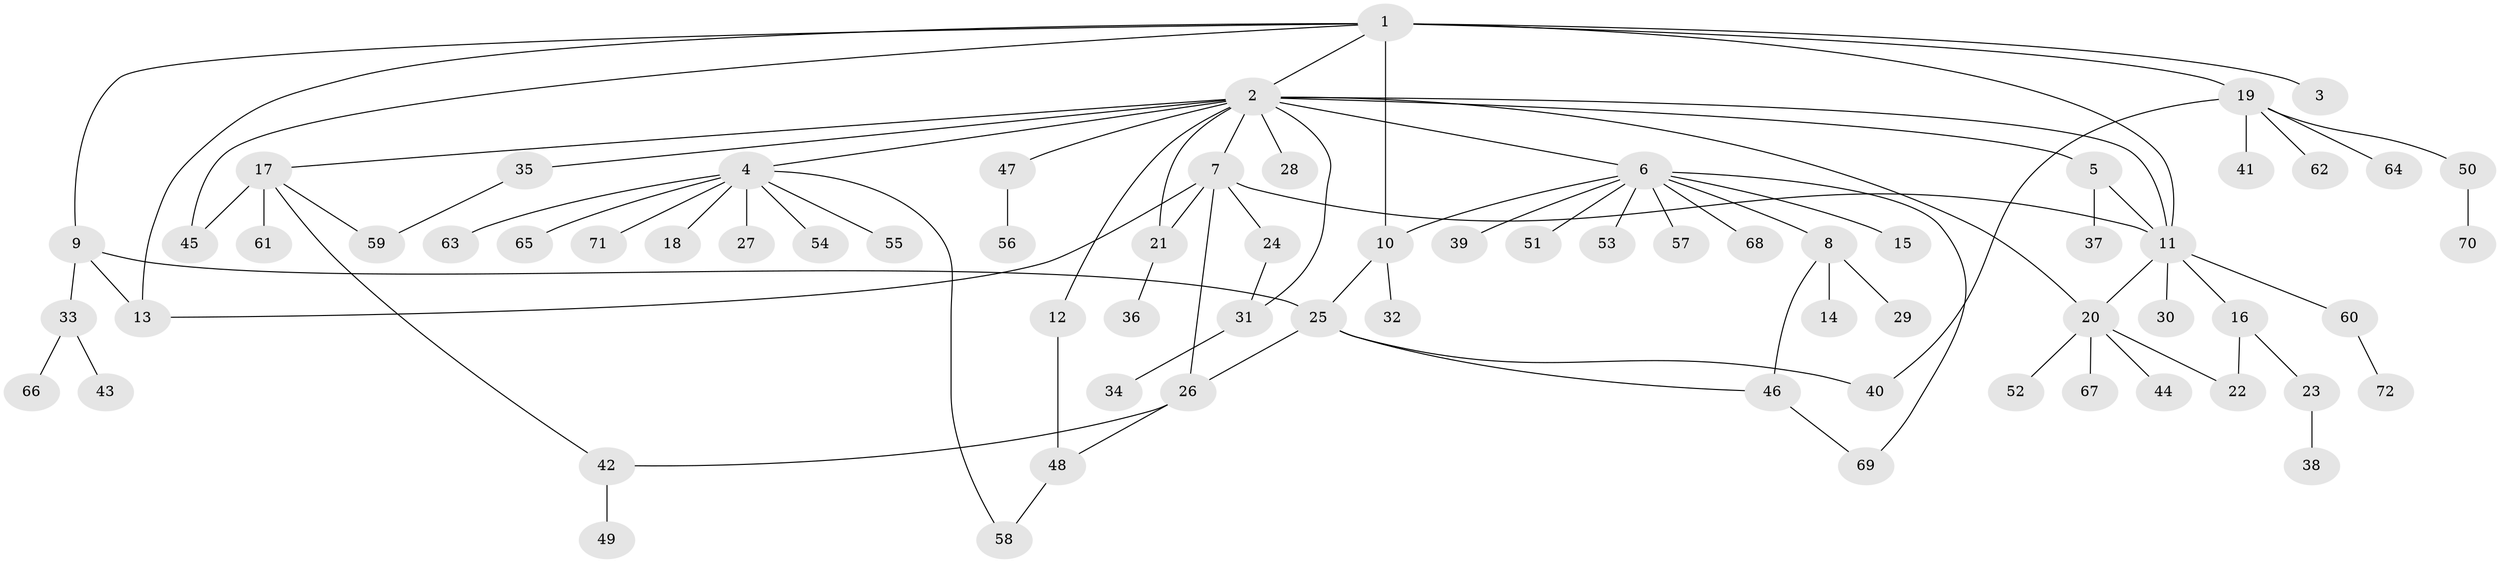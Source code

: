 // original degree distribution, {14: 0.006993006993006993, 15: 0.006993006993006993, 2: 0.21678321678321677, 10: 0.006993006993006993, 3: 0.09090909090909091, 11: 0.013986013986013986, 13: 0.006993006993006993, 1: 0.5594405594405595, 12: 0.006993006993006993, 6: 0.006993006993006993, 4: 0.04195804195804196, 7: 0.02097902097902098, 5: 0.013986013986013986}
// Generated by graph-tools (version 1.1) at 2025/50/03/04/25 22:50:05]
// undirected, 72 vertices, 91 edges
graph export_dot {
  node [color=gray90,style=filled];
  1;
  2;
  3;
  4;
  5;
  6;
  7;
  8;
  9;
  10;
  11;
  12;
  13;
  14;
  15;
  16;
  17;
  18;
  19;
  20;
  21;
  22;
  23;
  24;
  25;
  26;
  27;
  28;
  29;
  30;
  31;
  32;
  33;
  34;
  35;
  36;
  37;
  38;
  39;
  40;
  41;
  42;
  43;
  44;
  45;
  46;
  47;
  48;
  49;
  50;
  51;
  52;
  53;
  54;
  55;
  56;
  57;
  58;
  59;
  60;
  61;
  62;
  63;
  64;
  65;
  66;
  67;
  68;
  69;
  70;
  71;
  72;
  1 -- 2 [weight=1.0];
  1 -- 3 [weight=1.0];
  1 -- 9 [weight=1.0];
  1 -- 10 [weight=5.0];
  1 -- 11 [weight=1.0];
  1 -- 13 [weight=1.0];
  1 -- 19 [weight=1.0];
  1 -- 45 [weight=1.0];
  2 -- 4 [weight=1.0];
  2 -- 5 [weight=1.0];
  2 -- 6 [weight=1.0];
  2 -- 7 [weight=1.0];
  2 -- 11 [weight=1.0];
  2 -- 12 [weight=1.0];
  2 -- 17 [weight=1.0];
  2 -- 20 [weight=1.0];
  2 -- 21 [weight=1.0];
  2 -- 28 [weight=1.0];
  2 -- 31 [weight=1.0];
  2 -- 35 [weight=1.0];
  2 -- 47 [weight=1.0];
  4 -- 18 [weight=1.0];
  4 -- 27 [weight=1.0];
  4 -- 54 [weight=1.0];
  4 -- 55 [weight=1.0];
  4 -- 58 [weight=1.0];
  4 -- 63 [weight=1.0];
  4 -- 65 [weight=1.0];
  4 -- 71 [weight=1.0];
  5 -- 11 [weight=1.0];
  5 -- 37 [weight=1.0];
  6 -- 8 [weight=1.0];
  6 -- 10 [weight=1.0];
  6 -- 15 [weight=1.0];
  6 -- 39 [weight=1.0];
  6 -- 51 [weight=1.0];
  6 -- 53 [weight=1.0];
  6 -- 57 [weight=1.0];
  6 -- 68 [weight=1.0];
  6 -- 69 [weight=1.0];
  7 -- 11 [weight=7.0];
  7 -- 13 [weight=1.0];
  7 -- 21 [weight=1.0];
  7 -- 24 [weight=1.0];
  7 -- 26 [weight=1.0];
  8 -- 14 [weight=7.0];
  8 -- 29 [weight=1.0];
  8 -- 46 [weight=1.0];
  9 -- 13 [weight=1.0];
  9 -- 25 [weight=8.0];
  9 -- 33 [weight=1.0];
  10 -- 25 [weight=1.0];
  10 -- 32 [weight=1.0];
  11 -- 16 [weight=1.0];
  11 -- 20 [weight=1.0];
  11 -- 30 [weight=1.0];
  11 -- 60 [weight=1.0];
  12 -- 48 [weight=1.0];
  16 -- 22 [weight=1.0];
  16 -- 23 [weight=1.0];
  17 -- 42 [weight=1.0];
  17 -- 45 [weight=2.0];
  17 -- 59 [weight=1.0];
  17 -- 61 [weight=3.0];
  19 -- 40 [weight=1.0];
  19 -- 41 [weight=1.0];
  19 -- 50 [weight=1.0];
  19 -- 62 [weight=1.0];
  19 -- 64 [weight=1.0];
  20 -- 22 [weight=1.0];
  20 -- 44 [weight=1.0];
  20 -- 52 [weight=1.0];
  20 -- 67 [weight=1.0];
  21 -- 36 [weight=1.0];
  23 -- 38 [weight=1.0];
  24 -- 31 [weight=1.0];
  25 -- 26 [weight=1.0];
  25 -- 40 [weight=1.0];
  25 -- 46 [weight=1.0];
  26 -- 42 [weight=1.0];
  26 -- 48 [weight=1.0];
  31 -- 34 [weight=1.0];
  33 -- 43 [weight=1.0];
  33 -- 66 [weight=1.0];
  35 -- 59 [weight=1.0];
  42 -- 49 [weight=2.0];
  46 -- 69 [weight=1.0];
  47 -- 56 [weight=1.0];
  48 -- 58 [weight=1.0];
  50 -- 70 [weight=1.0];
  60 -- 72 [weight=1.0];
}
